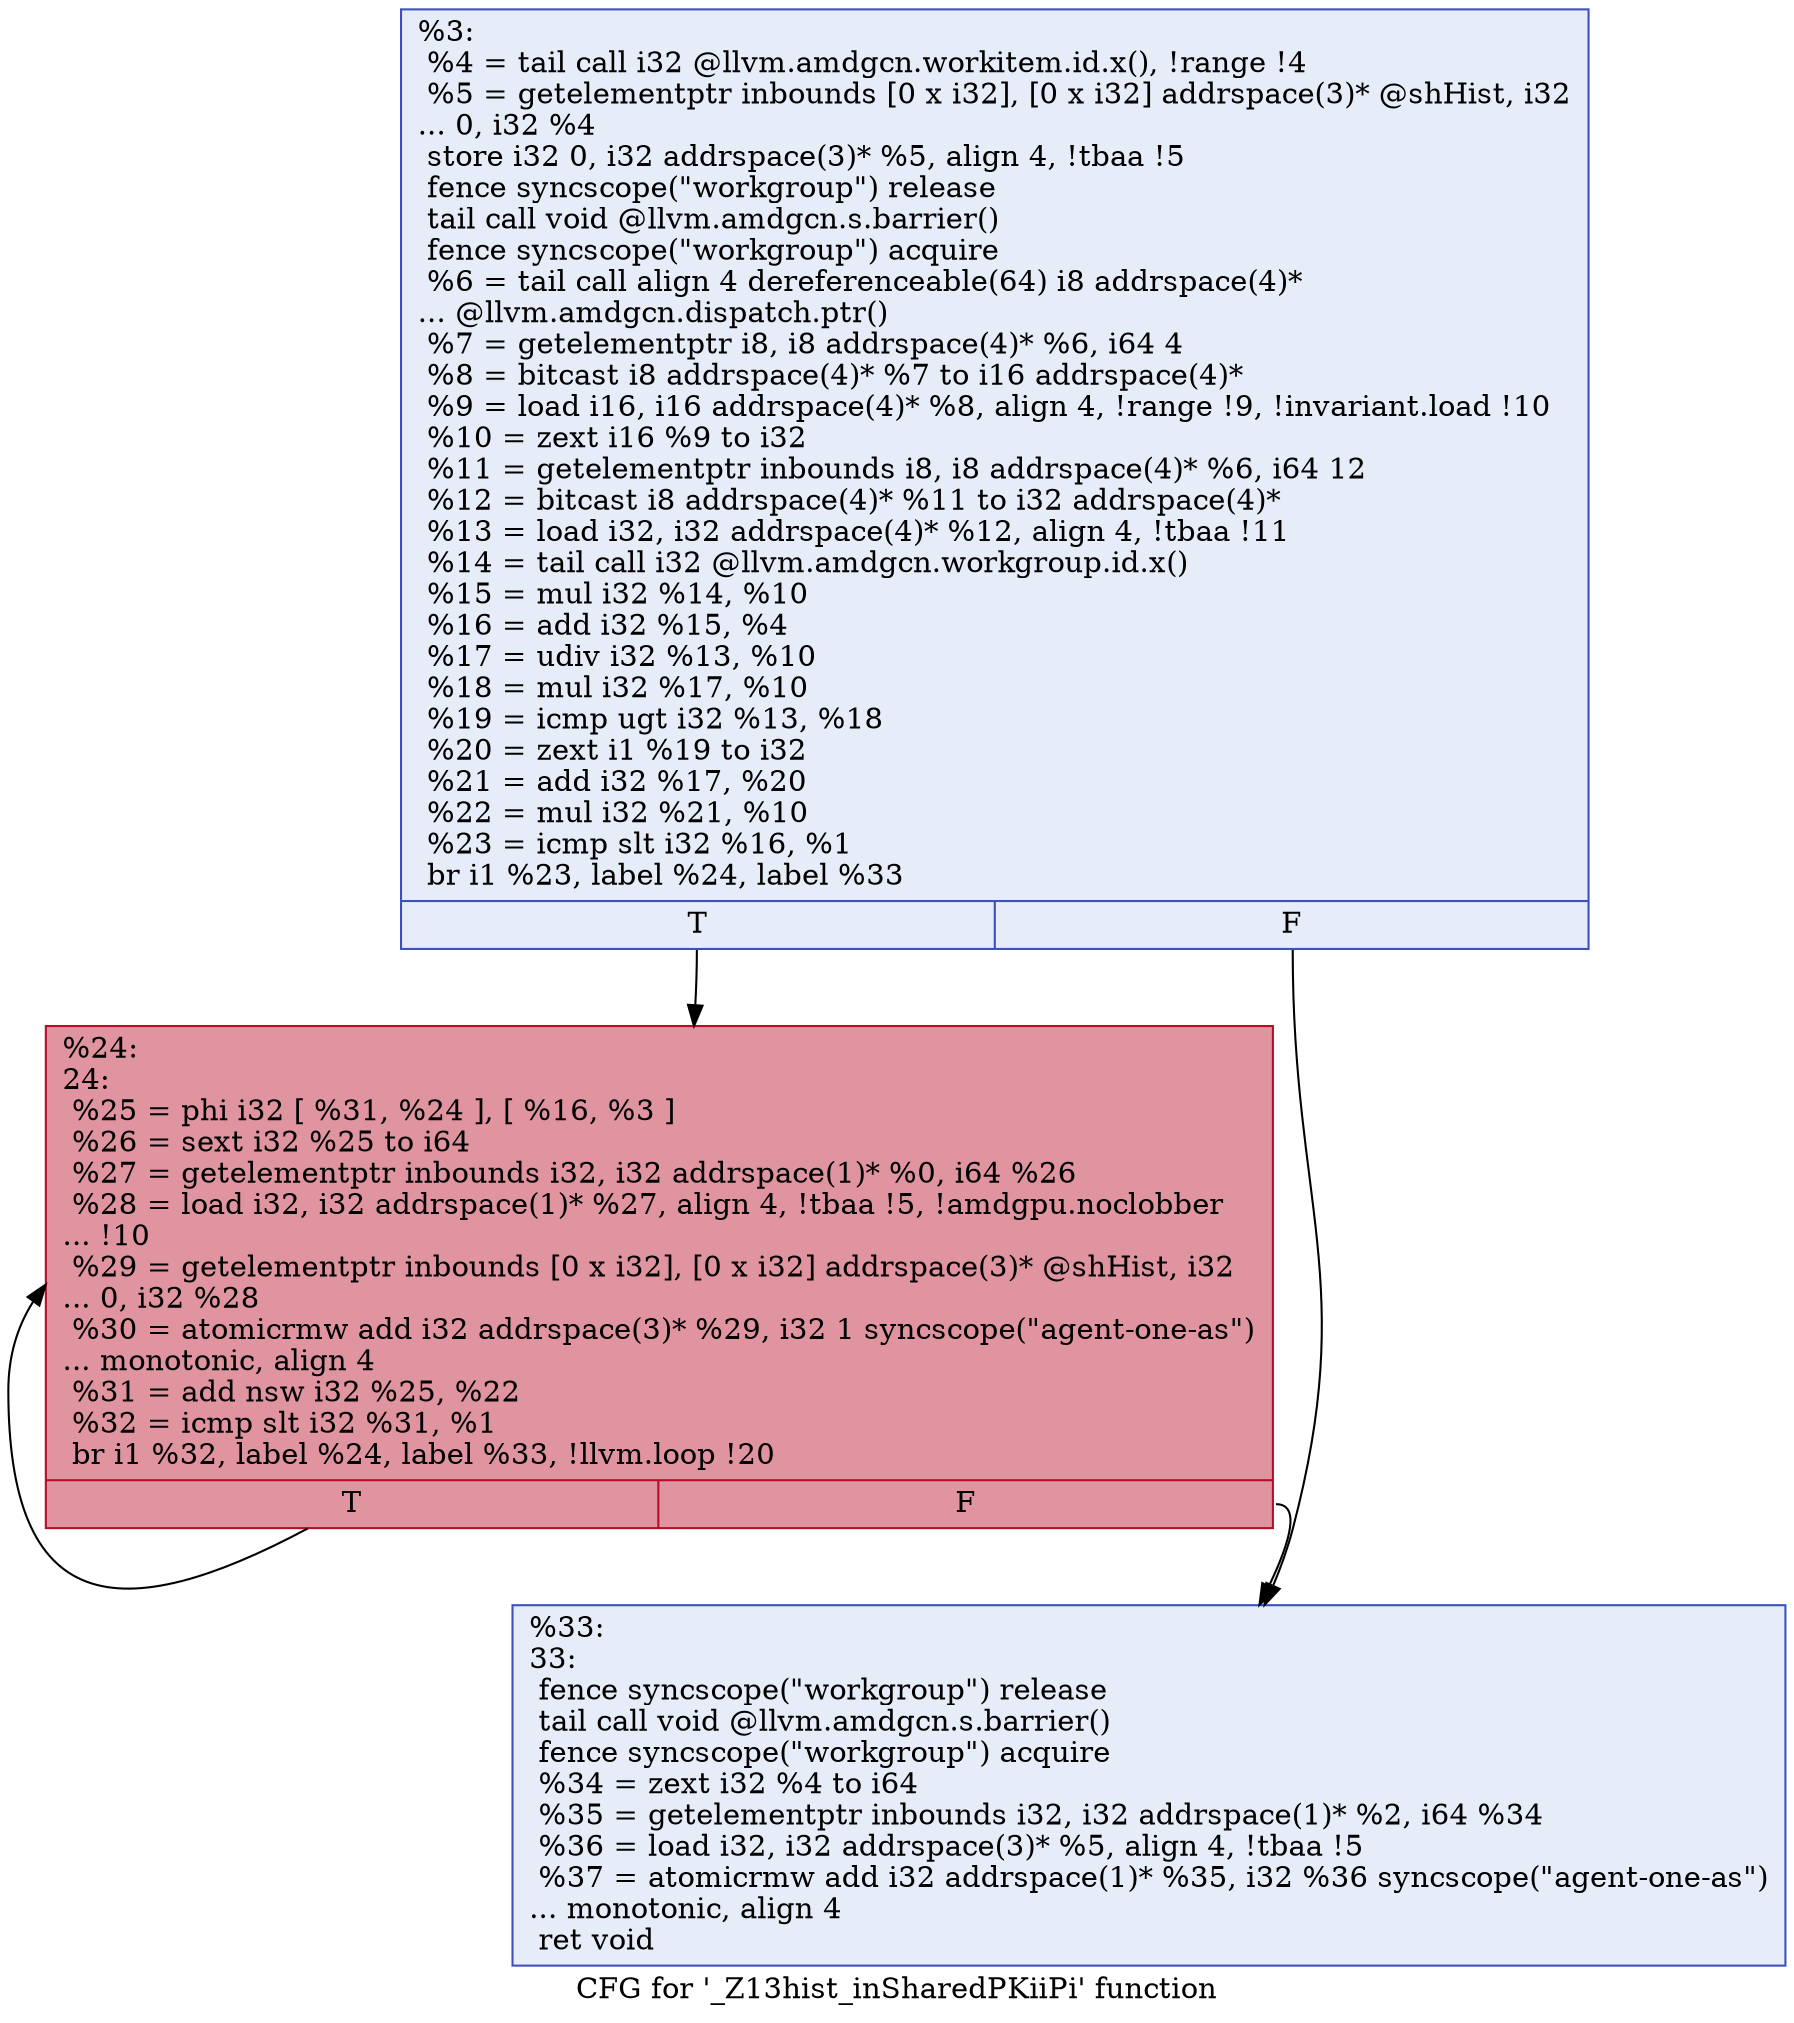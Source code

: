 digraph "CFG for '_Z13hist_inSharedPKiiPi' function" {
	label="CFG for '_Z13hist_inSharedPKiiPi' function";

	Node0x4d58df0 [shape=record,color="#3d50c3ff", style=filled, fillcolor="#c7d7f070",label="{%3:\l  %4 = tail call i32 @llvm.amdgcn.workitem.id.x(), !range !4\l  %5 = getelementptr inbounds [0 x i32], [0 x i32] addrspace(3)* @shHist, i32\l... 0, i32 %4\l  store i32 0, i32 addrspace(3)* %5, align 4, !tbaa !5\l  fence syncscope(\"workgroup\") release\l  tail call void @llvm.amdgcn.s.barrier()\l  fence syncscope(\"workgroup\") acquire\l  %6 = tail call align 4 dereferenceable(64) i8 addrspace(4)*\l... @llvm.amdgcn.dispatch.ptr()\l  %7 = getelementptr i8, i8 addrspace(4)* %6, i64 4\l  %8 = bitcast i8 addrspace(4)* %7 to i16 addrspace(4)*\l  %9 = load i16, i16 addrspace(4)* %8, align 4, !range !9, !invariant.load !10\l  %10 = zext i16 %9 to i32\l  %11 = getelementptr inbounds i8, i8 addrspace(4)* %6, i64 12\l  %12 = bitcast i8 addrspace(4)* %11 to i32 addrspace(4)*\l  %13 = load i32, i32 addrspace(4)* %12, align 4, !tbaa !11\l  %14 = tail call i32 @llvm.amdgcn.workgroup.id.x()\l  %15 = mul i32 %14, %10\l  %16 = add i32 %15, %4\l  %17 = udiv i32 %13, %10\l  %18 = mul i32 %17, %10\l  %19 = icmp ugt i32 %13, %18\l  %20 = zext i1 %19 to i32\l  %21 = add i32 %17, %20\l  %22 = mul i32 %21, %10\l  %23 = icmp slt i32 %16, %1\l  br i1 %23, label %24, label %33\l|{<s0>T|<s1>F}}"];
	Node0x4d58df0:s0 -> Node0x4d5b910;
	Node0x4d58df0:s1 -> Node0x4d5b9a0;
	Node0x4d5b910 [shape=record,color="#b70d28ff", style=filled, fillcolor="#b70d2870",label="{%24:\l24:                                               \l  %25 = phi i32 [ %31, %24 ], [ %16, %3 ]\l  %26 = sext i32 %25 to i64\l  %27 = getelementptr inbounds i32, i32 addrspace(1)* %0, i64 %26\l  %28 = load i32, i32 addrspace(1)* %27, align 4, !tbaa !5, !amdgpu.noclobber\l... !10\l  %29 = getelementptr inbounds [0 x i32], [0 x i32] addrspace(3)* @shHist, i32\l... 0, i32 %28\l  %30 = atomicrmw add i32 addrspace(3)* %29, i32 1 syncscope(\"agent-one-as\")\l... monotonic, align 4\l  %31 = add nsw i32 %25, %22\l  %32 = icmp slt i32 %31, %1\l  br i1 %32, label %24, label %33, !llvm.loop !20\l|{<s0>T|<s1>F}}"];
	Node0x4d5b910:s0 -> Node0x4d5b910;
	Node0x4d5b910:s1 -> Node0x4d5b9a0;
	Node0x4d5b9a0 [shape=record,color="#3d50c3ff", style=filled, fillcolor="#c7d7f070",label="{%33:\l33:                                               \l  fence syncscope(\"workgroup\") release\l  tail call void @llvm.amdgcn.s.barrier()\l  fence syncscope(\"workgroup\") acquire\l  %34 = zext i32 %4 to i64\l  %35 = getelementptr inbounds i32, i32 addrspace(1)* %2, i64 %34\l  %36 = load i32, i32 addrspace(3)* %5, align 4, !tbaa !5\l  %37 = atomicrmw add i32 addrspace(1)* %35, i32 %36 syncscope(\"agent-one-as\")\l... monotonic, align 4\l  ret void\l}"];
}
